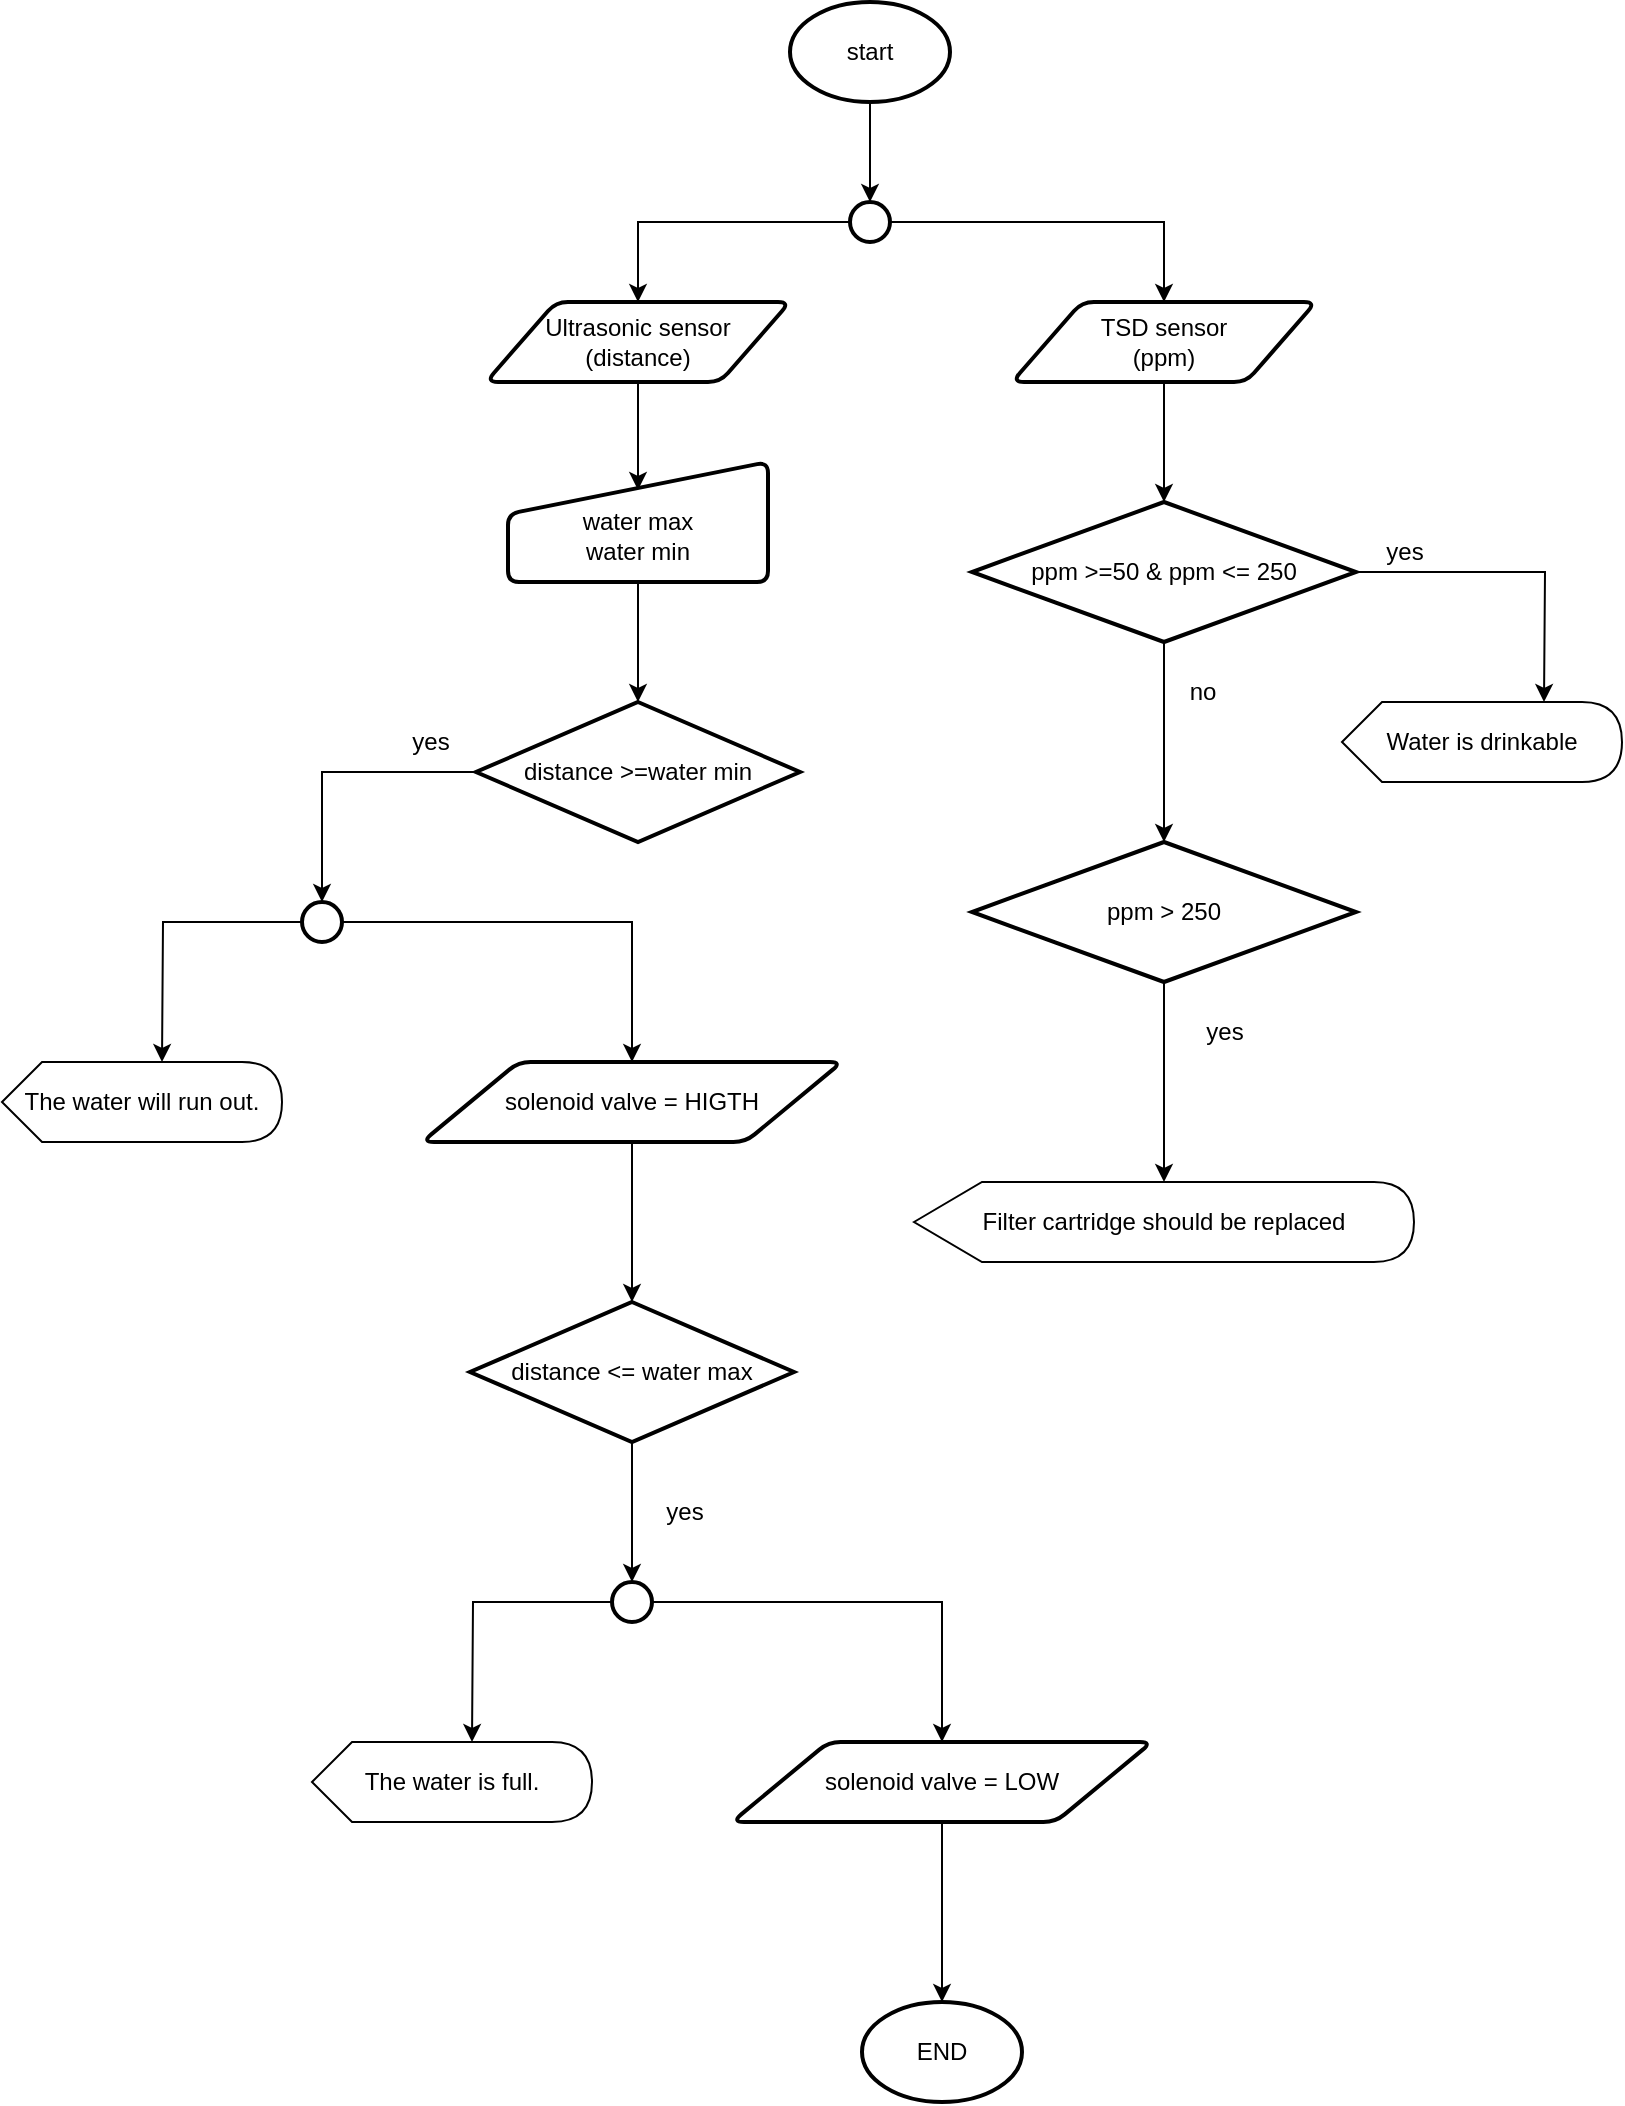 <mxfile version="24.3.1" type="github">
  <diagram id="C5RBs43oDa-KdzZeNtuy" name="Page-1">
    <mxGraphModel dx="1379" dy="756" grid="1" gridSize="10" guides="1" tooltips="1" connect="1" arrows="1" fold="1" page="1" pageScale="1" pageWidth="827" pageHeight="1169" math="0" shadow="0">
      <root>
        <mxCell id="WIyWlLk6GJQsqaUBKTNV-0" />
        <mxCell id="WIyWlLk6GJQsqaUBKTNV-1" parent="WIyWlLk6GJQsqaUBKTNV-0" />
        <mxCell id="Ok1g1s4KcjB2tpEZXEhJ-4" style="edgeStyle=orthogonalEdgeStyle;rounded=0;orthogonalLoop=1;jettySize=auto;html=1;exitX=0.5;exitY=1;exitDx=0;exitDy=0;exitPerimeter=0;" parent="WIyWlLk6GJQsqaUBKTNV-1" source="Ok1g1s4KcjB2tpEZXEhJ-0" target="Ok1g1s4KcjB2tpEZXEhJ-3" edge="1">
          <mxGeometry relative="1" as="geometry" />
        </mxCell>
        <mxCell id="Ok1g1s4KcjB2tpEZXEhJ-0" value="start" style="strokeWidth=2;html=1;shape=mxgraph.flowchart.start_1;whiteSpace=wrap;" parent="WIyWlLk6GJQsqaUBKTNV-1" vertex="1">
          <mxGeometry x="403" y="10" width="80" height="50" as="geometry" />
        </mxCell>
        <mxCell id="Ok1g1s4KcjB2tpEZXEhJ-8" style="edgeStyle=orthogonalEdgeStyle;rounded=0;orthogonalLoop=1;jettySize=auto;html=1;entryX=0.5;entryY=0.233;entryDx=0;entryDy=0;entryPerimeter=0;" parent="WIyWlLk6GJQsqaUBKTNV-1" source="Ok1g1s4KcjB2tpEZXEhJ-1" target="Ok1g1s4KcjB2tpEZXEhJ-7" edge="1">
          <mxGeometry relative="1" as="geometry" />
        </mxCell>
        <mxCell id="Ok1g1s4KcjB2tpEZXEhJ-1" value="Ultrasonic sensor&lt;br&gt;(distance)" style="shape=parallelogram;html=1;strokeWidth=2;perimeter=parallelogramPerimeter;whiteSpace=wrap;rounded=1;arcSize=12;size=0.23;" parent="WIyWlLk6GJQsqaUBKTNV-1" vertex="1">
          <mxGeometry x="251" y="160" width="152" height="40" as="geometry" />
        </mxCell>
        <mxCell id="Ok1g1s4KcjB2tpEZXEhJ-12" style="edgeStyle=orthogonalEdgeStyle;rounded=0;orthogonalLoop=1;jettySize=auto;html=1;" parent="WIyWlLk6GJQsqaUBKTNV-1" source="Ok1g1s4KcjB2tpEZXEhJ-2" target="Ok1g1s4KcjB2tpEZXEhJ-11" edge="1">
          <mxGeometry relative="1" as="geometry" />
        </mxCell>
        <mxCell id="Ok1g1s4KcjB2tpEZXEhJ-2" value="TSD sensor&lt;br&gt;(ppm)" style="shape=parallelogram;html=1;strokeWidth=2;perimeter=parallelogramPerimeter;whiteSpace=wrap;rounded=1;arcSize=12;size=0.23;" parent="WIyWlLk6GJQsqaUBKTNV-1" vertex="1">
          <mxGeometry x="514" y="160" width="152" height="40" as="geometry" />
        </mxCell>
        <mxCell id="Ok1g1s4KcjB2tpEZXEhJ-5" style="edgeStyle=orthogonalEdgeStyle;rounded=0;orthogonalLoop=1;jettySize=auto;html=1;entryX=0.5;entryY=0;entryDx=0;entryDy=0;" parent="WIyWlLk6GJQsqaUBKTNV-1" source="Ok1g1s4KcjB2tpEZXEhJ-3" target="Ok1g1s4KcjB2tpEZXEhJ-1" edge="1">
          <mxGeometry relative="1" as="geometry" />
        </mxCell>
        <mxCell id="Ok1g1s4KcjB2tpEZXEhJ-6" style="edgeStyle=orthogonalEdgeStyle;rounded=0;orthogonalLoop=1;jettySize=auto;html=1;entryX=0.5;entryY=0;entryDx=0;entryDy=0;" parent="WIyWlLk6GJQsqaUBKTNV-1" source="Ok1g1s4KcjB2tpEZXEhJ-3" target="Ok1g1s4KcjB2tpEZXEhJ-2" edge="1">
          <mxGeometry relative="1" as="geometry" />
        </mxCell>
        <mxCell id="Ok1g1s4KcjB2tpEZXEhJ-3" value="" style="strokeWidth=2;html=1;shape=mxgraph.flowchart.start_2;whiteSpace=wrap;" parent="WIyWlLk6GJQsqaUBKTNV-1" vertex="1">
          <mxGeometry x="433" y="110" width="20" height="20" as="geometry" />
        </mxCell>
        <mxCell id="Ok1g1s4KcjB2tpEZXEhJ-7" value="&lt;div&gt;&lt;br&gt;&lt;/div&gt;water max&lt;div&gt;water min&lt;/div&gt;" style="html=1;strokeWidth=2;shape=manualInput;whiteSpace=wrap;rounded=1;size=26;arcSize=11;" parent="WIyWlLk6GJQsqaUBKTNV-1" vertex="1">
          <mxGeometry x="262" y="240" width="130" height="60" as="geometry" />
        </mxCell>
        <mxCell id="Ok1g1s4KcjB2tpEZXEhJ-19" style="edgeStyle=orthogonalEdgeStyle;rounded=0;orthogonalLoop=1;jettySize=auto;html=1;exitX=0;exitY=0.5;exitDx=0;exitDy=0;exitPerimeter=0;entryX=0.5;entryY=0;entryDx=0;entryDy=0;entryPerimeter=0;" parent="WIyWlLk6GJQsqaUBKTNV-1" source="Ok1g1s4KcjB2tpEZXEhJ-9" target="Ok1g1s4KcjB2tpEZXEhJ-21" edge="1">
          <mxGeometry relative="1" as="geometry">
            <mxPoint x="169" y="450" as="targetPoint" />
          </mxGeometry>
        </mxCell>
        <mxCell id="Ok1g1s4KcjB2tpEZXEhJ-9" value="distance &amp;gt;=water min" style="strokeWidth=2;html=1;shape=mxgraph.flowchart.decision;whiteSpace=wrap;" parent="WIyWlLk6GJQsqaUBKTNV-1" vertex="1">
          <mxGeometry x="246" y="360" width="162" height="70" as="geometry" />
        </mxCell>
        <mxCell id="Ok1g1s4KcjB2tpEZXEhJ-10" style="edgeStyle=orthogonalEdgeStyle;rounded=0;orthogonalLoop=1;jettySize=auto;html=1;exitX=0.5;exitY=1;exitDx=0;exitDy=0;entryX=0.5;entryY=0;entryDx=0;entryDy=0;entryPerimeter=0;" parent="WIyWlLk6GJQsqaUBKTNV-1" source="Ok1g1s4KcjB2tpEZXEhJ-7" target="Ok1g1s4KcjB2tpEZXEhJ-9" edge="1">
          <mxGeometry relative="1" as="geometry" />
        </mxCell>
        <mxCell id="Ok1g1s4KcjB2tpEZXEhJ-13" style="edgeStyle=orthogonalEdgeStyle;rounded=0;orthogonalLoop=1;jettySize=auto;html=1;" parent="WIyWlLk6GJQsqaUBKTNV-1" source="Ok1g1s4KcjB2tpEZXEhJ-11" edge="1">
          <mxGeometry relative="1" as="geometry">
            <mxPoint x="780.0" y="360" as="targetPoint" />
          </mxGeometry>
        </mxCell>
        <mxCell id="Ok1g1s4KcjB2tpEZXEhJ-16" style="edgeStyle=orthogonalEdgeStyle;rounded=0;orthogonalLoop=1;jettySize=auto;html=1;entryX=0.5;entryY=0;entryDx=0;entryDy=0;entryPerimeter=0;" parent="WIyWlLk6GJQsqaUBKTNV-1" source="Ok1g1s4KcjB2tpEZXEhJ-11" target="Ok1g1s4KcjB2tpEZXEhJ-39" edge="1">
          <mxGeometry relative="1" as="geometry">
            <mxPoint x="590" y="430" as="targetPoint" />
          </mxGeometry>
        </mxCell>
        <mxCell id="Ok1g1s4KcjB2tpEZXEhJ-11" value="ppm &amp;gt;=50 &amp;amp; ppm &amp;lt;= 250" style="strokeWidth=2;html=1;shape=mxgraph.flowchart.decision;whiteSpace=wrap;" parent="WIyWlLk6GJQsqaUBKTNV-1" vertex="1">
          <mxGeometry x="494" y="260" width="192" height="70" as="geometry" />
        </mxCell>
        <mxCell id="Ok1g1s4KcjB2tpEZXEhJ-14" value="&lt;h5 style=&quot;line-height: 19px;&quot;&gt;&lt;font style=&quot;font-size: 12px;&quot;&gt;&lt;span style=&quot;white-space: pre; font-weight: normal;&quot;&gt;Water is&lt;font style=&quot;&quot; face=&quot;Helvetica&quot;&gt; &lt;/font&gt;drinkable&lt;/span&gt;&lt;/font&gt;&lt;/h5&gt;" style="shape=display;whiteSpace=wrap;html=1;size=0.143;" parent="WIyWlLk6GJQsqaUBKTNV-1" vertex="1">
          <mxGeometry x="679" y="360" width="140" height="40" as="geometry" />
        </mxCell>
        <mxCell id="Ok1g1s4KcjB2tpEZXEhJ-15" value="yes" style="text;html=1;align=center;verticalAlign=middle;resizable=0;points=[];autosize=1;strokeColor=none;fillColor=none;" parent="WIyWlLk6GJQsqaUBKTNV-1" vertex="1">
          <mxGeometry x="690" y="270" width="40" height="30" as="geometry" />
        </mxCell>
        <mxCell id="Ok1g1s4KcjB2tpEZXEhJ-17" value="&lt;h5 style=&quot;line-height: 19px;&quot;&gt;&lt;div style=&quot;font-weight: normal; line-height: 19px; white-space: pre;&quot;&gt;&lt;font style=&quot;font-size: 12px;&quot; face=&quot;Helvetica&quot;&gt;Filter cartridge should be replaced&lt;/font&gt;&lt;/div&gt;&lt;/h5&gt;" style="shape=display;whiteSpace=wrap;html=1;align=center;size=0.136;" parent="WIyWlLk6GJQsqaUBKTNV-1" vertex="1">
          <mxGeometry x="465" y="600" width="250" height="40" as="geometry" />
        </mxCell>
        <mxCell id="Ok1g1s4KcjB2tpEZXEhJ-18" value="no" style="text;html=1;align=center;verticalAlign=middle;resizable=0;points=[];autosize=1;strokeColor=none;fillColor=none;" parent="WIyWlLk6GJQsqaUBKTNV-1" vertex="1">
          <mxGeometry x="589" y="340" width="40" height="30" as="geometry" />
        </mxCell>
        <mxCell id="Ok1g1s4KcjB2tpEZXEhJ-25" style="edgeStyle=orthogonalEdgeStyle;rounded=0;orthogonalLoop=1;jettySize=auto;html=1;entryX=0.5;entryY=0;entryDx=0;entryDy=0;" parent="WIyWlLk6GJQsqaUBKTNV-1" source="Ok1g1s4KcjB2tpEZXEhJ-21" target="Ok1g1s4KcjB2tpEZXEhJ-27" edge="1">
          <mxGeometry relative="1" as="geometry">
            <mxPoint x="284" y="535" as="targetPoint" />
          </mxGeometry>
        </mxCell>
        <mxCell id="Ok1g1s4KcjB2tpEZXEhJ-21" value="" style="strokeWidth=2;html=1;shape=mxgraph.flowchart.start_2;whiteSpace=wrap;" parent="WIyWlLk6GJQsqaUBKTNV-1" vertex="1">
          <mxGeometry x="159" y="460" width="20" height="20" as="geometry" />
        </mxCell>
        <mxCell id="Ok1g1s4KcjB2tpEZXEhJ-23" value="&lt;h5 style=&quot;line-height: 19px;&quot;&gt;&lt;span style=&quot;font-size: 12px; font-weight: 400; white-space: pre;&quot;&gt;The water will run out.&lt;/span&gt;&lt;br&gt;&lt;/h5&gt;" style="shape=display;whiteSpace=wrap;html=1;size=0.143;" parent="WIyWlLk6GJQsqaUBKTNV-1" vertex="1">
          <mxGeometry x="9" y="540" width="140" height="40" as="geometry" />
        </mxCell>
        <mxCell id="Ok1g1s4KcjB2tpEZXEhJ-24" style="edgeStyle=orthogonalEdgeStyle;rounded=0;orthogonalLoop=1;jettySize=auto;html=1;" parent="WIyWlLk6GJQsqaUBKTNV-1" source="Ok1g1s4KcjB2tpEZXEhJ-21" edge="1">
          <mxGeometry relative="1" as="geometry">
            <mxPoint x="89" y="540" as="targetPoint" />
          </mxGeometry>
        </mxCell>
        <mxCell id="Ok1g1s4KcjB2tpEZXEhJ-28" style="edgeStyle=orthogonalEdgeStyle;rounded=0;orthogonalLoop=1;jettySize=auto;html=1;entryX=0.5;entryY=0;entryDx=0;entryDy=0;entryPerimeter=0;" parent="WIyWlLk6GJQsqaUBKTNV-1" source="Ok1g1s4KcjB2tpEZXEhJ-27" target="Ok1g1s4KcjB2tpEZXEhJ-29" edge="1">
          <mxGeometry relative="1" as="geometry">
            <mxPoint x="324" y="660" as="targetPoint" />
          </mxGeometry>
        </mxCell>
        <mxCell id="Ok1g1s4KcjB2tpEZXEhJ-27" value="solenoid valve = HIGTH" style="shape=parallelogram;html=1;strokeWidth=2;perimeter=parallelogramPerimeter;whiteSpace=wrap;rounded=1;arcSize=12;size=0.23;" parent="WIyWlLk6GJQsqaUBKTNV-1" vertex="1">
          <mxGeometry x="219" y="540" width="210" height="40" as="geometry" />
        </mxCell>
        <mxCell id="Ok1g1s4KcjB2tpEZXEhJ-35" style="edgeStyle=orthogonalEdgeStyle;rounded=0;orthogonalLoop=1;jettySize=auto;html=1;" parent="WIyWlLk6GJQsqaUBKTNV-1" source="Ok1g1s4KcjB2tpEZXEhJ-29" target="Ok1g1s4KcjB2tpEZXEhJ-31" edge="1">
          <mxGeometry relative="1" as="geometry" />
        </mxCell>
        <mxCell id="Ok1g1s4KcjB2tpEZXEhJ-29" value="distance &amp;lt;= water max" style="strokeWidth=2;html=1;shape=mxgraph.flowchart.decision;whiteSpace=wrap;" parent="WIyWlLk6GJQsqaUBKTNV-1" vertex="1">
          <mxGeometry x="243" y="660" width="162" height="70" as="geometry" />
        </mxCell>
        <mxCell id="Ok1g1s4KcjB2tpEZXEhJ-30" style="edgeStyle=orthogonalEdgeStyle;rounded=0;orthogonalLoop=1;jettySize=auto;html=1;entryX=0.5;entryY=0;entryDx=0;entryDy=0;" parent="WIyWlLk6GJQsqaUBKTNV-1" source="Ok1g1s4KcjB2tpEZXEhJ-31" target="Ok1g1s4KcjB2tpEZXEhJ-34" edge="1">
          <mxGeometry relative="1" as="geometry">
            <mxPoint x="439" y="875" as="targetPoint" />
          </mxGeometry>
        </mxCell>
        <mxCell id="Ok1g1s4KcjB2tpEZXEhJ-31" value="" style="strokeWidth=2;html=1;shape=mxgraph.flowchart.start_2;whiteSpace=wrap;" parent="WIyWlLk6GJQsqaUBKTNV-1" vertex="1">
          <mxGeometry x="314" y="800" width="20" height="20" as="geometry" />
        </mxCell>
        <mxCell id="Ok1g1s4KcjB2tpEZXEhJ-32" value="&lt;h5 style=&quot;line-height: 19px;&quot;&gt;&lt;span style=&quot;font-size: 12px; font-weight: 400; white-space: pre;&quot;&gt;The water is full.&lt;/span&gt;&lt;br&gt;&lt;/h5&gt;" style="shape=display;whiteSpace=wrap;html=1;size=0.143;" parent="WIyWlLk6GJQsqaUBKTNV-1" vertex="1">
          <mxGeometry x="164" y="880" width="140" height="40" as="geometry" />
        </mxCell>
        <mxCell id="Ok1g1s4KcjB2tpEZXEhJ-33" style="edgeStyle=orthogonalEdgeStyle;rounded=0;orthogonalLoop=1;jettySize=auto;html=1;" parent="WIyWlLk6GJQsqaUBKTNV-1" source="Ok1g1s4KcjB2tpEZXEhJ-31" edge="1">
          <mxGeometry relative="1" as="geometry">
            <mxPoint x="244" y="880" as="targetPoint" />
          </mxGeometry>
        </mxCell>
        <mxCell id="Ok1g1s4KcjB2tpEZXEhJ-34" value="solenoid valve = LOW" style="shape=parallelogram;html=1;strokeWidth=2;perimeter=parallelogramPerimeter;whiteSpace=wrap;rounded=1;arcSize=12;size=0.23;" parent="WIyWlLk6GJQsqaUBKTNV-1" vertex="1">
          <mxGeometry x="374" y="880" width="210" height="40" as="geometry" />
        </mxCell>
        <mxCell id="Ok1g1s4KcjB2tpEZXEhJ-39" value="ppm &amp;gt;&amp;nbsp;&lt;span style=&quot;background-color: initial;&quot;&gt;250&lt;/span&gt;" style="strokeWidth=2;html=1;shape=mxgraph.flowchart.decision;whiteSpace=wrap;" parent="WIyWlLk6GJQsqaUBKTNV-1" vertex="1">
          <mxGeometry x="494" y="430" width="192" height="70" as="geometry" />
        </mxCell>
        <mxCell id="Ok1g1s4KcjB2tpEZXEhJ-41" style="edgeStyle=orthogonalEdgeStyle;rounded=0;orthogonalLoop=1;jettySize=auto;html=1;" parent="WIyWlLk6GJQsqaUBKTNV-1" source="Ok1g1s4KcjB2tpEZXEhJ-39" target="Ok1g1s4KcjB2tpEZXEhJ-17" edge="1">
          <mxGeometry relative="1" as="geometry" />
        </mxCell>
        <mxCell id="Ok1g1s4KcjB2tpEZXEhJ-44" value="END" style="strokeWidth=2;html=1;shape=mxgraph.flowchart.start_1;whiteSpace=wrap;" parent="WIyWlLk6GJQsqaUBKTNV-1" vertex="1">
          <mxGeometry x="439" y="1010" width="80" height="50" as="geometry" />
        </mxCell>
        <mxCell id="LHPRh5calL3W1cEzTOZp-0" value="yes" style="text;html=1;align=center;verticalAlign=middle;resizable=0;points=[];autosize=1;strokeColor=none;fillColor=none;" vertex="1" parent="WIyWlLk6GJQsqaUBKTNV-1">
          <mxGeometry x="203" y="365" width="40" height="30" as="geometry" />
        </mxCell>
        <mxCell id="LHPRh5calL3W1cEzTOZp-1" value="yes" style="text;html=1;align=center;verticalAlign=middle;resizable=0;points=[];autosize=1;strokeColor=none;fillColor=none;" vertex="1" parent="WIyWlLk6GJQsqaUBKTNV-1">
          <mxGeometry x="330" y="750" width="40" height="30" as="geometry" />
        </mxCell>
        <mxCell id="LHPRh5calL3W1cEzTOZp-2" value="yes" style="text;html=1;align=center;verticalAlign=middle;resizable=0;points=[];autosize=1;strokeColor=none;fillColor=none;" vertex="1" parent="WIyWlLk6GJQsqaUBKTNV-1">
          <mxGeometry x="600" y="510" width="40" height="30" as="geometry" />
        </mxCell>
        <mxCell id="LHPRh5calL3W1cEzTOZp-6" style="edgeStyle=orthogonalEdgeStyle;rounded=0;orthogonalLoop=1;jettySize=auto;html=1;exitX=0.5;exitY=1;exitDx=0;exitDy=0;entryX=0.5;entryY=0;entryDx=0;entryDy=0;entryPerimeter=0;" edge="1" parent="WIyWlLk6GJQsqaUBKTNV-1" source="Ok1g1s4KcjB2tpEZXEhJ-34" target="Ok1g1s4KcjB2tpEZXEhJ-44">
          <mxGeometry relative="1" as="geometry" />
        </mxCell>
      </root>
    </mxGraphModel>
  </diagram>
</mxfile>
